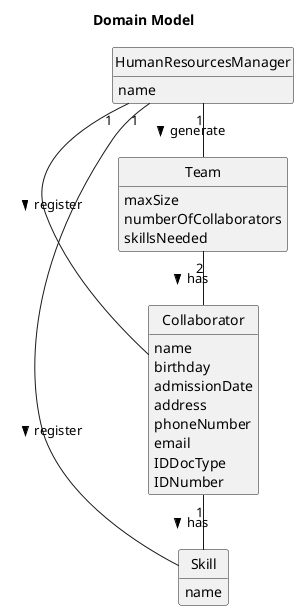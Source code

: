 @startuml
skinparam monochrome true
skinparam packageStyle rectangle
skinparam shadowing false

left to right direction

skinparam classAttributeIconSize 0

hide circle
hide methods

title Domain Model

class HumanResourcesManager {
    name
}

class Team {
    maxSize
    numberOfCollaborators
    skillsNeeded
}

class Collaborator {
    name
    birthday
    admissionDate
    address
    phoneNumber
    email
    IDDocType
    IDNumber
}

class Skill {
    name
}

HumanResourcesManager "1" - Team : generate >
HumanResourcesManager "1" - Collaborator : register >
Team "2" - Collaborator : has >
Collaborator "1" - Skill : has >
HumanResourcesManager "1" - Skill : register >

@enduml